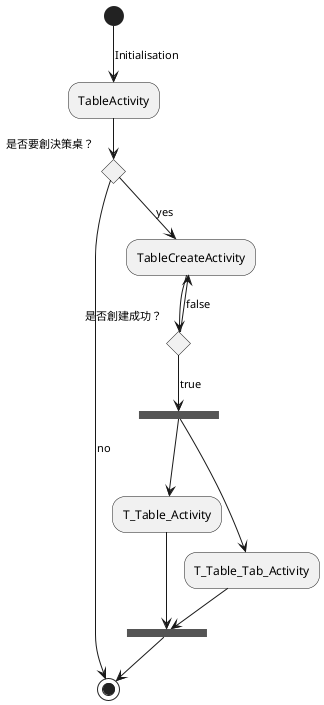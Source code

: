 @startuml
(*) --> [Initialisation] "TableActivity"
  if "是否要創決策桌？" then
    --> [no] (*)

  else
    --> [yes] "TableCreateActivity"
    if "是否創建成功？" then
        --> [true] ===A1===
        --> "T_Table_Activity"
        --> ===A2===
        ===A1=== ---> "T_Table_Tab_Activity"
        --> ===A2===
        --> (*)
    else
        --> [false] "TableCreateActivity"
    endif
  endif
@enduml